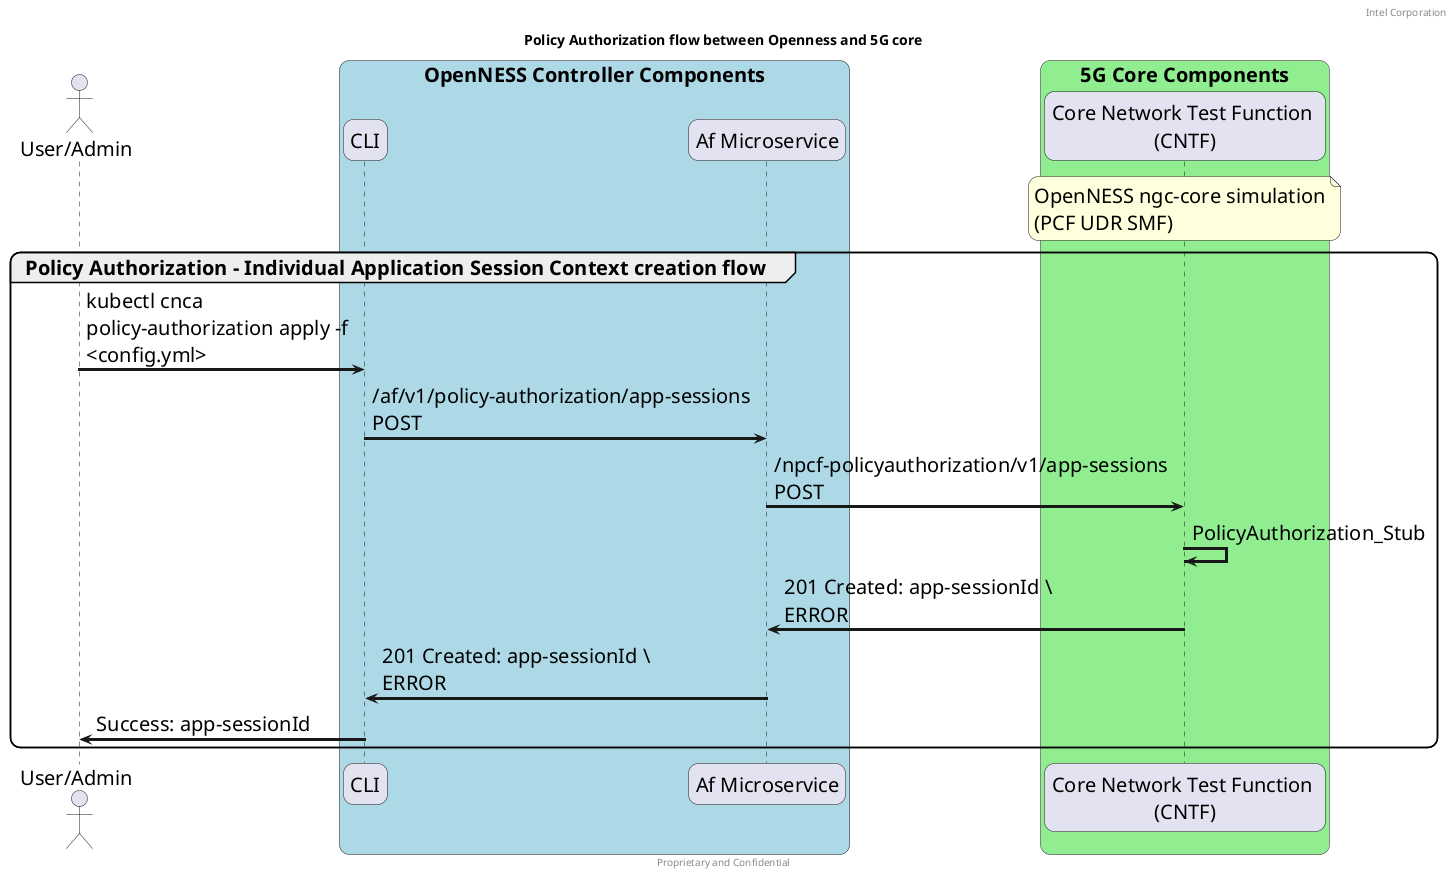 @startuml
/' SPDX-License-Identifier: Apache-2.0
   Copyright (c) 2020 Intel Corporation
'/
skinparam monochrome false
skinparam roundcorner 20
skinparam defaultFontName "Intel Clear"
skinparam defaultFontSize 20
skinparam maxmessagesize 300
skinparam sequenceArrowThickness 3

header Intel Corporation
footer Proprietary and Confidential

title Policy Authorization flow between Openness and 5G core


actor "User/Admin" as user
participant "CLI" as CLI 
participant "Af Microservice" as AF 
participant "Core Network Test Function \n(CNTF)" as 5GC

box "OpenNESS Controller Components" #LightBlue
	participant CLI
    participant AF
end box

box "5G Core Components" #LightGreen
    participant 5GC
    note over 5GC 
        OpenNESS ngc-core simulation
        (PCF UDR SMF)
    end note
end box

group Policy Authorization - Individual Application Session Context creation flow
    user -> CLI : kubectl cnca policy-authorization apply -f <config.yml>
    CLI -> AF : /af/v1/policy-authorization/app-sessions POST
    AF -> 5GC : /npcf-policyauthorization/v1/app-sessions POST
    5GC -> 5GC : PolicyAuthorization_Stub

    5GC -> AF : 201 Created: app-sessionId \ ERROR 
    AF -> CLI : 201 Created: app-sessionId \ ERROR 
    CLI -> user : Success: app-sessionId
end
@enduml
